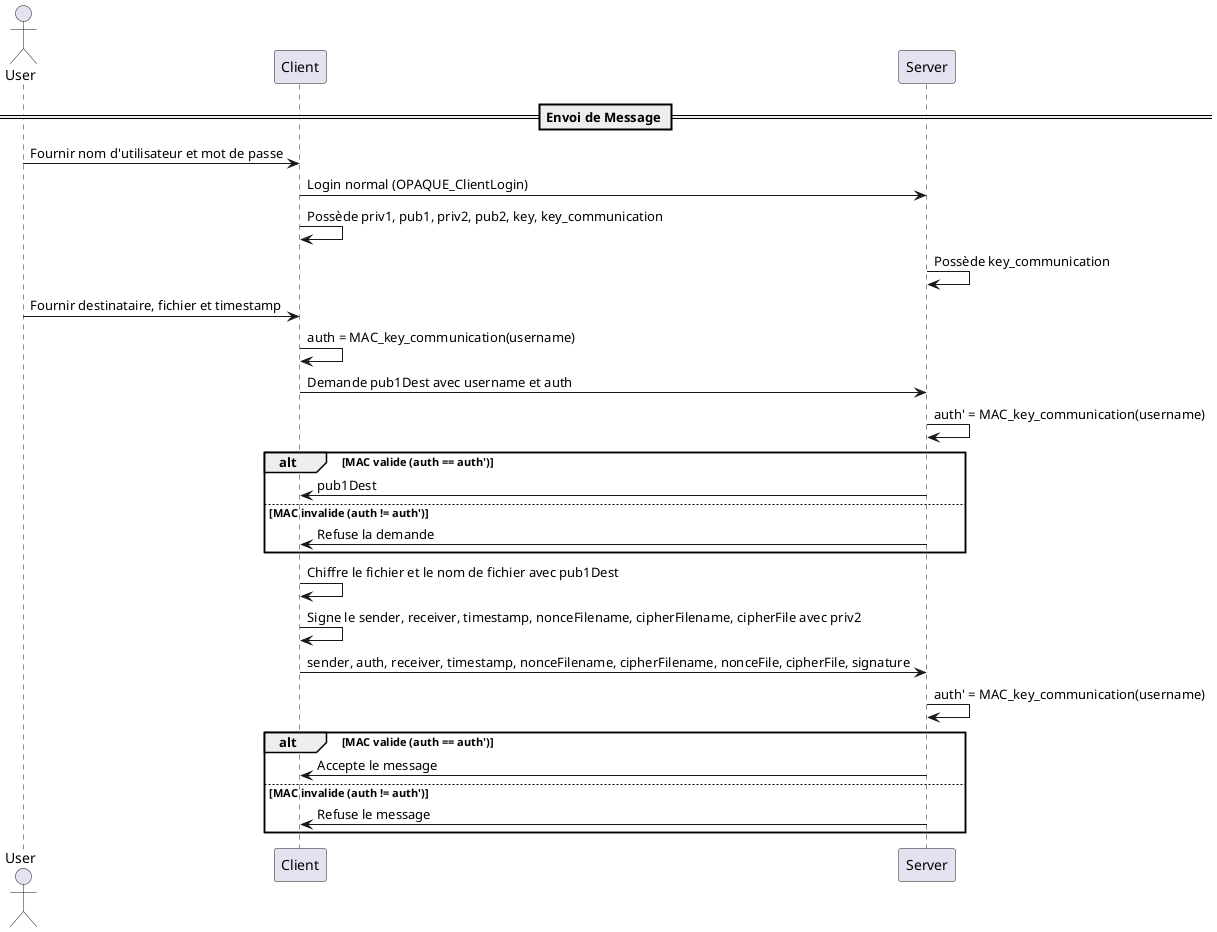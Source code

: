 @startuml
actor User
participant Client
participant Server

== Envoi de Message ==
User -> Client: Fournir nom d'utilisateur et mot de passe

Client -> Server: Login normal (OPAQUE_ClientLogin)
Client -> Client: Possède priv1, pub1, priv2, pub2, key, key_communication
Server -> Server: Possède key_communication

User -> Client: Fournir destinataire, fichier et timestamp

Client -> Client: auth = MAC_key_communication(username)

Client -> Server: Demande pub1Dest avec username et auth
Server -> Server: auth' = MAC_key_communication(username)
alt MAC valide (auth == auth')
    Server -> Client: pub1Dest
else MAC invalide (auth != auth')
    Server -> Client: Refuse la demande
end

Client -> Client: Chiffre le fichier et le nom de fichier avec pub1Dest

Client -> Client: Signe le sender, receiver, timestamp, nonceFilename, cipherFilename, cipherFile avec priv2

Client -> Server: sender, auth, receiver, timestamp, nonceFilename, cipherFilename, nonceFile, cipherFile, signature

Server -> Server: auth' = MAC_key_communication(username)
alt MAC valide (auth == auth')
    Server -> Client: Accepte le message
else MAC invalide (auth != auth')
    Server -> Client: Refuse le message
end
@enduml
